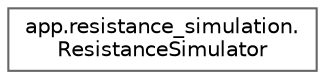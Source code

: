 digraph "Graphe hiérarchique des classes"
{
 // LATEX_PDF_SIZE
  bgcolor="transparent";
  edge [fontname=Helvetica,fontsize=10,labelfontname=Helvetica,labelfontsize=10];
  node [fontname=Helvetica,fontsize=10,shape=box,height=0.2,width=0.4];
  rankdir="LR";
  Node0 [id="Node000000",label="app.resistance_simulation.\lResistanceSimulator",height=0.2,width=0.4,color="grey40", fillcolor="white", style="filled",URL="$classapp_1_1resistance__simulation_1_1_resistance_simulator.html",tooltip="Contrôleur pour la simulation de résistance via MUX."];
}
